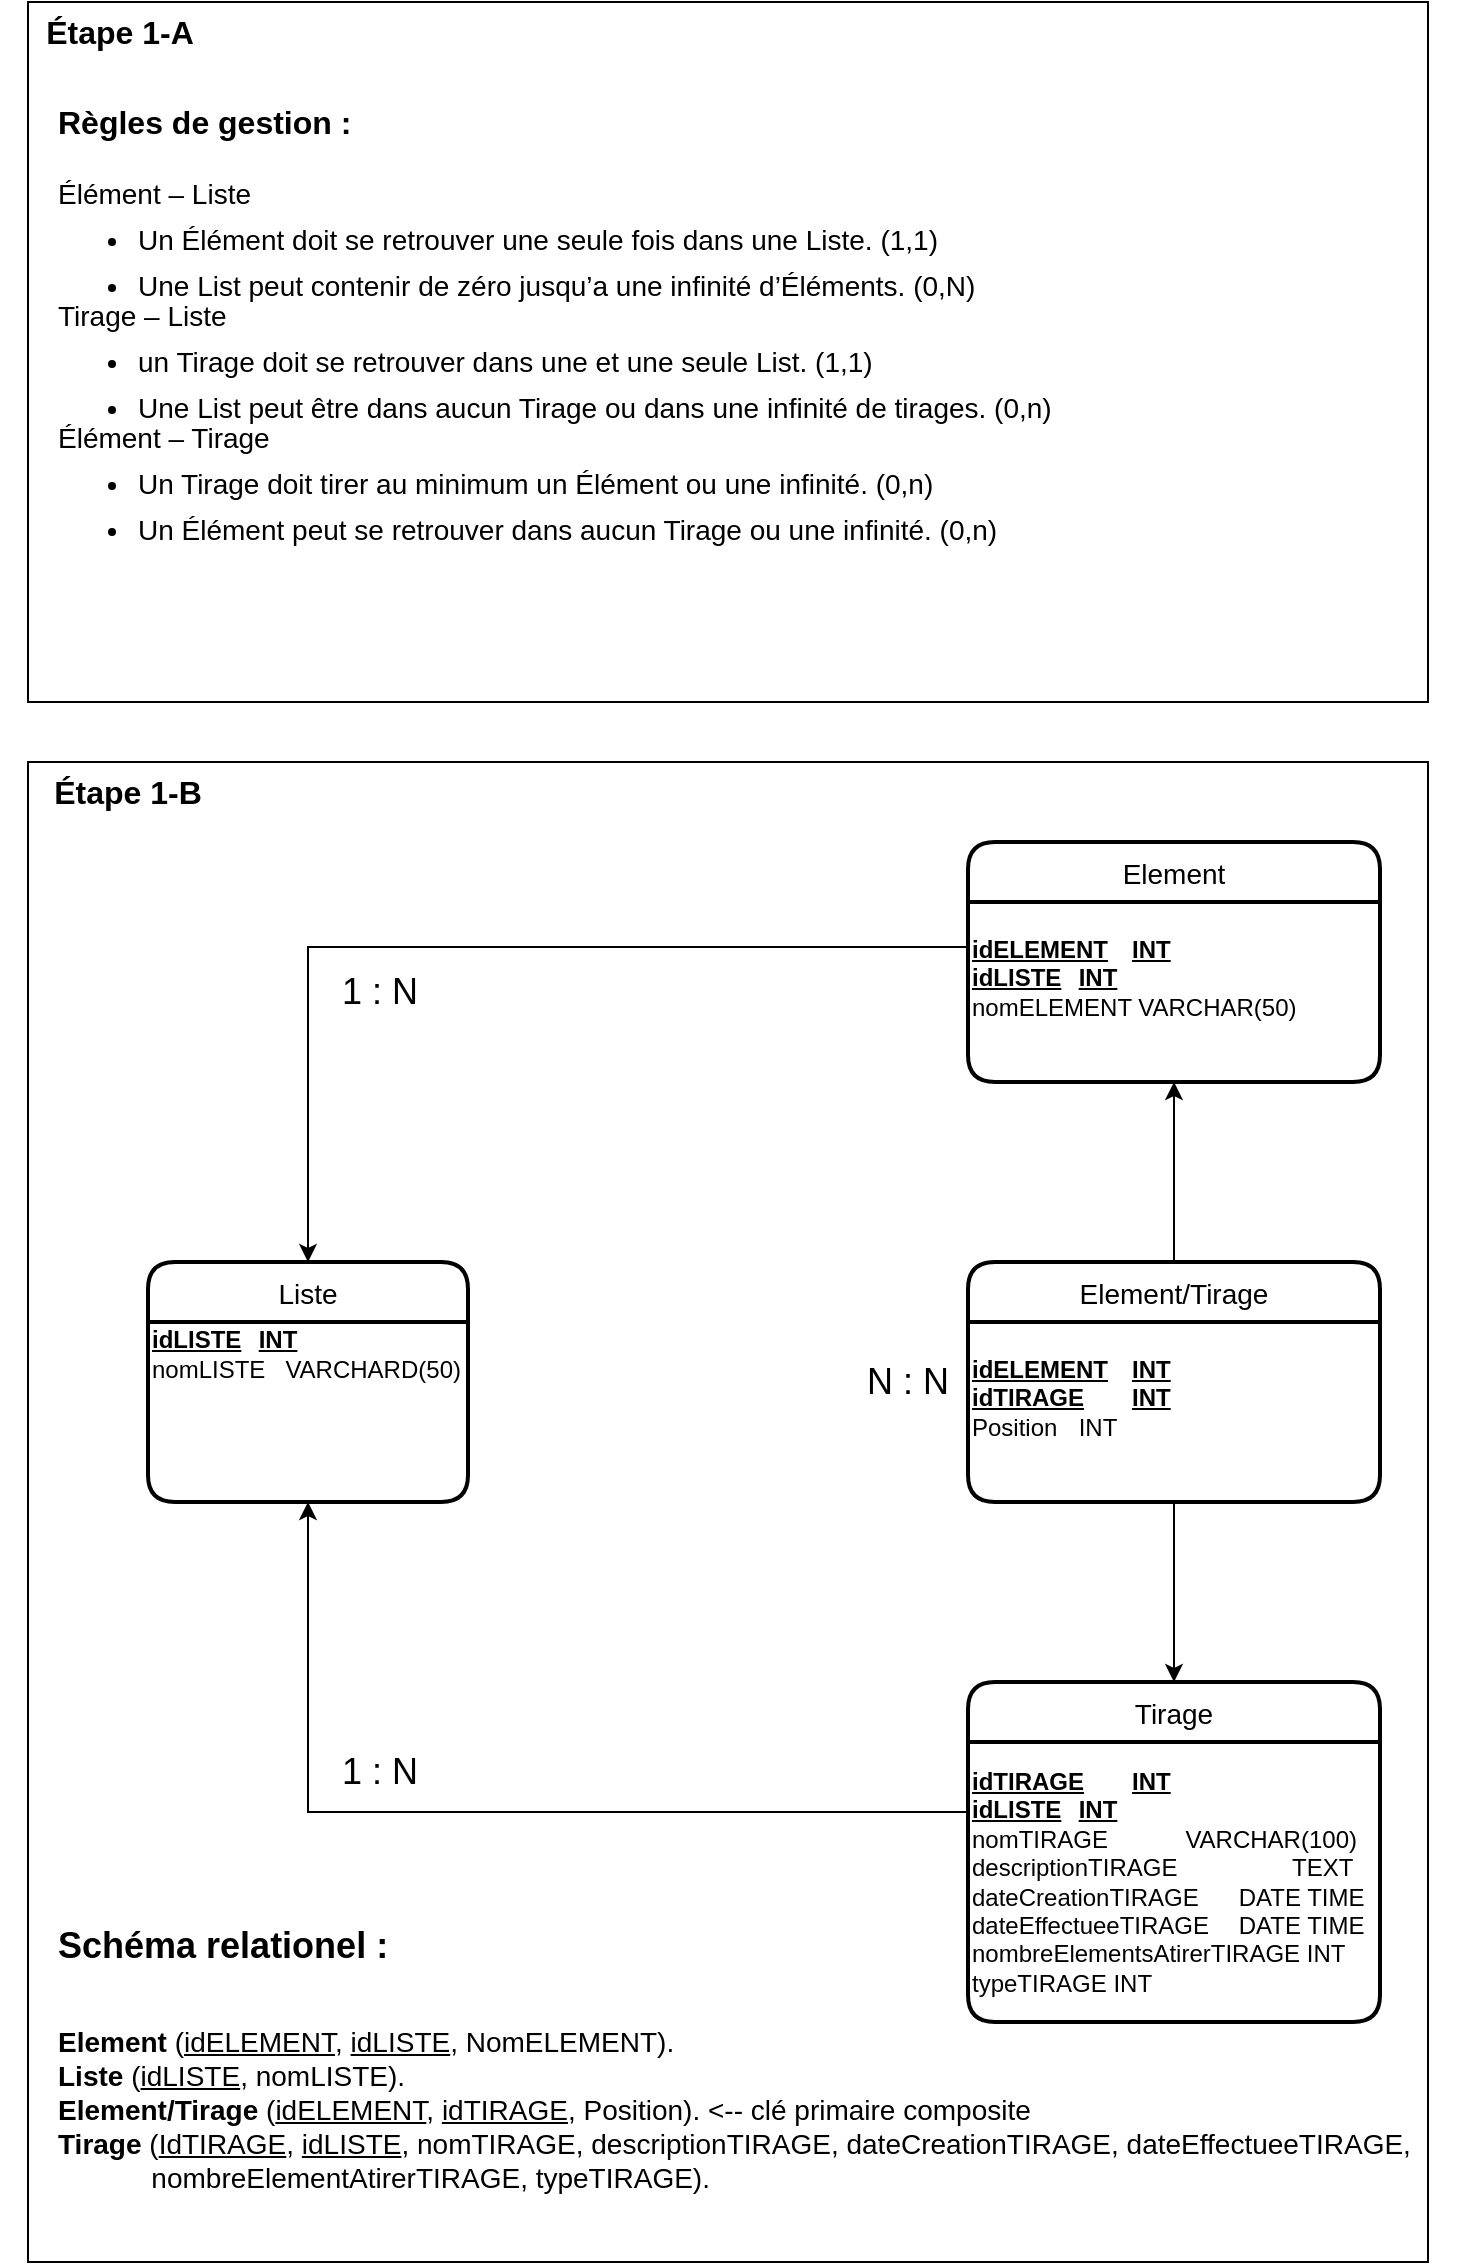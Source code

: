 <mxfile version="18.0.1" type="device"><diagram id="Z7xcnUlmo8s2zNS-Bckz" name="Page-1"><mxGraphModel dx="1662" dy="905" grid="1" gridSize="10" guides="1" tooltips="1" connect="1" arrows="1" fold="1" page="1" pageScale="1" pageWidth="827" pageHeight="1169" math="0" shadow="0"><root><mxCell id="0"/><mxCell id="1" parent="0"/><mxCell id="gF5OUVEIqd5ZKteWZ_7A-26" value="" style="rounded=0;whiteSpace=wrap;html=1;fontSize=14;" parent="1" vertex="1"><mxGeometry x="64" y="30" width="700" height="350" as="geometry"/></mxCell><mxCell id="gF5OUVEIqd5ZKteWZ_7A-22" value="" style="rounded=0;whiteSpace=wrap;html=1;fontSize=16;" parent="1" vertex="1"><mxGeometry x="64" y="410" width="700" height="750" as="geometry"/></mxCell><mxCell id="gF5OUVEIqd5ZKteWZ_7A-1" value="Element" style="swimlane;childLayout=stackLayout;horizontal=1;startSize=30;horizontalStack=0;rounded=1;fontSize=14;fontStyle=0;strokeWidth=2;resizeParent=0;resizeLast=1;shadow=0;dashed=0;align=center;" parent="1" vertex="1"><mxGeometry x="534" y="450" width="206" height="120" as="geometry"/></mxCell><mxCell id="gF5OUVEIqd5ZKteWZ_7A-4" value="&lt;u style=&quot;font-weight: bold;&quot;&gt;idELEMENT&lt;span style=&quot;white-space: pre;&quot;&gt;&#9;&lt;/span&gt;INT&lt;br&gt;&lt;/u&gt;&lt;b&gt;&lt;u&gt;idLISTE&lt;span style=&quot;white-space: pre;&quot;&gt;&#9;&lt;/span&gt;INT&lt;br&gt;&lt;/u&gt;&lt;/b&gt;nomELEMENT VARCHAR(50)&lt;br&gt;&lt;br&gt;" style="text;html=1;strokeColor=none;fillColor=none;align=left;verticalAlign=middle;whiteSpace=wrap;rounded=0;" parent="gF5OUVEIqd5ZKteWZ_7A-1" vertex="1"><mxGeometry y="30" width="206" height="90" as="geometry"/></mxCell><mxCell id="gF5OUVEIqd5ZKteWZ_7A-5" value="Tirage" style="swimlane;childLayout=stackLayout;horizontal=1;startSize=30;horizontalStack=0;rounded=1;fontSize=14;fontStyle=0;strokeWidth=2;resizeParent=0;resizeLast=1;shadow=0;dashed=0;align=center;" parent="1" vertex="1"><mxGeometry x="534" y="870" width="206" height="170" as="geometry"/></mxCell><mxCell id="gF5OUVEIqd5ZKteWZ_7A-13" value="&lt;u style=&quot;font-weight: bold;&quot;&gt;idTIRAGE&lt;span style=&quot;white-space: pre;&quot;&gt;&#9;&lt;/span&gt;INT&lt;br&gt;&lt;/u&gt;&lt;b&gt;&lt;u&gt;idLISTE&lt;span style=&quot;white-space: pre;&quot;&gt;&#9;&lt;/span&gt;INT&lt;/u&gt;&lt;/b&gt;&lt;br&gt;nomTIRAGE&lt;span style=&quot;white-space: pre;&quot;&gt;&#9;&lt;span style=&quot;white-space: pre;&quot;&gt;&#9;&lt;/span&gt;&lt;/span&gt;VARCHAR(100)&lt;br&gt;descriptionTIRAGE&lt;span style=&quot;white-space: pre;&quot;&gt;&#9;&lt;span style=&quot;white-space: pre;&quot;&gt;&#9;&lt;/span&gt;&lt;span style=&quot;white-space: pre;&quot;&gt;&#9;&lt;/span&gt;&lt;/span&gt;TEXT&lt;br&gt;dateCreationTIRAGE&lt;span style=&quot;white-space: pre;&quot;&gt;&#9;&lt;/span&gt;DATE TIME&lt;br&gt;dateEffectueeTIRAGE&lt;span style=&quot;white-space: pre;&quot;&gt;&#9;&lt;/span&gt;DATE TIME&lt;br&gt;nombreElementsAtirerTIRAGE INT&lt;br&gt;typeTIRAGE INT&lt;span style=&quot;white-space: pre;&quot;&gt;&#9;&lt;/span&gt;" style="text;html=1;strokeColor=none;fillColor=none;align=left;verticalAlign=middle;whiteSpace=wrap;rounded=0;" parent="gF5OUVEIqd5ZKteWZ_7A-5" vertex="1"><mxGeometry y="30" width="206" height="140" as="geometry"/></mxCell><mxCell id="gF5OUVEIqd5ZKteWZ_7A-20" style="edgeStyle=orthogonalEdgeStyle;rounded=0;orthogonalLoop=1;jettySize=auto;html=1;exitX=0.5;exitY=0;exitDx=0;exitDy=0;entryX=0.5;entryY=1;entryDx=0;entryDy=0;" parent="1" source="gF5OUVEIqd5ZKteWZ_7A-7" target="gF5OUVEIqd5ZKteWZ_7A-4" edge="1"><mxGeometry relative="1" as="geometry"/></mxCell><mxCell id="gF5OUVEIqd5ZKteWZ_7A-7" value="Element/Tirage" style="swimlane;childLayout=stackLayout;horizontal=1;startSize=30;horizontalStack=0;rounded=1;fontSize=14;fontStyle=0;strokeWidth=2;resizeParent=0;resizeLast=1;shadow=0;dashed=0;align=center;" parent="1" vertex="1"><mxGeometry x="534" y="660" width="206" height="120" as="geometry"/></mxCell><mxCell id="gF5OUVEIqd5ZKteWZ_7A-12" value="&lt;u&gt;&lt;b&gt;idELEMENT&lt;span style=&quot;white-space: pre;&quot;&gt;&#9;&lt;/span&gt;INT&lt;/b&gt;&lt;/u&gt;&lt;br&gt;&lt;b&gt;&lt;u&gt;idTIRAGE&lt;span style=&quot;white-space: pre;&quot;&gt;&#9;&lt;/span&gt;INT&lt;/u&gt;&lt;/b&gt;&lt;br&gt;Position&lt;span style=&quot;white-space: pre;&quot;&gt;&#9;&lt;/span&gt;INT&lt;br&gt;&lt;br&gt;" style="text;html=1;strokeColor=none;fillColor=none;align=left;verticalAlign=middle;whiteSpace=wrap;rounded=0;" parent="gF5OUVEIqd5ZKteWZ_7A-7" vertex="1"><mxGeometry y="30" width="206" height="90" as="geometry"/></mxCell><mxCell id="gF5OUVEIqd5ZKteWZ_7A-9" value="Liste" style="swimlane;childLayout=stackLayout;horizontal=1;startSize=30;horizontalStack=0;rounded=1;fontSize=14;fontStyle=0;strokeWidth=2;resizeParent=0;resizeLast=1;shadow=0;dashed=0;align=center;" parent="1" vertex="1"><mxGeometry x="124" y="660" width="160" height="120" as="geometry"/></mxCell><mxCell id="gF5OUVEIqd5ZKteWZ_7A-17" value="&lt;div style=&quot;&quot;&gt;&lt;b style=&quot;background-color: initial; text-decoration-line: underline;&quot;&gt;idLISTE&lt;span style=&quot;white-space: pre;&quot;&gt;&#9;&lt;/span&gt;INT&lt;/b&gt;&lt;/div&gt;&lt;span style=&quot;&quot;&gt;&lt;div style=&quot;&quot;&gt;&lt;span style=&quot;background-color: initial;&quot;&gt;nomLISTE&amp;nbsp; &amp;nbsp;VARCHARD(50)&lt;/span&gt;&lt;/div&gt;&lt;div style=&quot;&quot;&gt;&lt;span style=&quot;background-color: initial;&quot;&gt;&lt;br&gt;&lt;/span&gt;&lt;/div&gt;&lt;div style=&quot;&quot;&gt;&lt;span style=&quot;background-color: initial;&quot;&gt;&lt;br&gt;&lt;/span&gt;&lt;/div&gt;&lt;div style=&quot;&quot;&gt;&lt;span style=&quot;background-color: initial;&quot;&gt;&lt;br&gt;&lt;/span&gt;&lt;/div&gt;&lt;div style=&quot;&quot;&gt;&lt;span style=&quot;background-color: initial;&quot;&gt;&lt;br&gt;&lt;/span&gt;&lt;/div&gt;&lt;/span&gt;" style="text;html=1;strokeColor=none;fillColor=none;align=left;verticalAlign=middle;whiteSpace=wrap;rounded=0;" parent="gF5OUVEIqd5ZKteWZ_7A-9" vertex="1"><mxGeometry y="30" width="160" height="90" as="geometry"/></mxCell><mxCell id="gF5OUVEIqd5ZKteWZ_7A-15" style="edgeStyle=orthogonalEdgeStyle;rounded=0;orthogonalLoop=1;jettySize=auto;html=1;exitX=0;exitY=0.25;exitDx=0;exitDy=0;entryX=0.5;entryY=0;entryDx=0;entryDy=0;" parent="1" source="gF5OUVEIqd5ZKteWZ_7A-4" target="gF5OUVEIqd5ZKteWZ_7A-9" edge="1"><mxGeometry relative="1" as="geometry"/></mxCell><mxCell id="gF5OUVEIqd5ZKteWZ_7A-18" style="edgeStyle=orthogonalEdgeStyle;rounded=0;orthogonalLoop=1;jettySize=auto;html=1;exitX=0;exitY=0.25;exitDx=0;exitDy=0;entryX=0.5;entryY=1;entryDx=0;entryDy=0;" parent="1" source="gF5OUVEIqd5ZKteWZ_7A-13" target="gF5OUVEIqd5ZKteWZ_7A-17" edge="1"><mxGeometry relative="1" as="geometry"/></mxCell><mxCell id="gF5OUVEIqd5ZKteWZ_7A-21" value="&lt;b&gt;&lt;font style=&quot;font-size: 16px;&quot;&gt;Étape 1-B&lt;/font&gt;&lt;/b&gt;" style="text;html=1;strokeColor=none;fillColor=none;align=center;verticalAlign=middle;whiteSpace=wrap;rounded=0;" parent="1" vertex="1"><mxGeometry x="64" y="410" width="100" height="30" as="geometry"/></mxCell><mxCell id="gF5OUVEIqd5ZKteWZ_7A-23" value="&lt;h1 style=&quot;&quot;&gt;&lt;font style=&quot;font-size: 16px;&quot;&gt;Règles de gestion :&lt;/font&gt;&lt;/h1&gt;&lt;p style=&quot;margin-bottom: 0cm; line-height: 1px; background: transparent; font-size: 14px;&quot;&gt;&lt;font style=&quot;font-size: 14px;&quot;&gt;Élément – Liste&lt;/font&gt;&lt;/p&gt;&lt;ul style=&quot;font-size: 14px;&quot;&gt;&lt;li&gt;&lt;p style=&quot;margin-bottom: 0cm; line-height: 1px; background: transparent;&quot;&gt;&lt;font style=&quot;font-size: 14px;&quot;&gt;Un Élément doit se retrouver une seule fois dans une Liste. (1,1)&lt;/font&gt;&lt;/p&gt;&lt;/li&gt;&lt;li&gt;&lt;p style=&quot;margin-bottom: 0cm; line-height: 1px; background: transparent;&quot;&gt;&lt;font style=&quot;font-size: 14px;&quot;&gt;Une List peut contenir de zéro jusqu’a une infinité d’Éléments. (0,N)&lt;/font&gt;&lt;/p&gt;&lt;/li&gt;&lt;/ul&gt;&lt;p style=&quot;margin-bottom: 0cm; line-height: 1px; background: transparent; font-size: 14px;&quot;&gt;&lt;font style=&quot;font-size: 14px;&quot;&gt;Tirage – Liste&lt;/font&gt;&lt;/p&gt;&lt;ul style=&quot;font-size: 14px;&quot;&gt;&lt;li&gt;&lt;p style=&quot;margin-bottom: 0cm; line-height: 1px; background: transparent;&quot;&gt;&lt;font style=&quot;font-size: 14px;&quot;&gt;un Tirage doit se retrouver dans une et une seule List. (1,1)&lt;/font&gt;&lt;/p&gt;&lt;/li&gt;&lt;li&gt;&lt;p style=&quot;margin-bottom: 0cm; line-height: 1px; background: transparent;&quot;&gt;&lt;font style=&quot;font-size: 14px;&quot;&gt;Une List peut être dans aucun Tirage ou dans une infinité de tirages. (0,n)&lt;/font&gt;&lt;/p&gt;&lt;/li&gt;&lt;/ul&gt;&lt;p style=&quot;margin-bottom: 0cm; line-height: 1px; background: transparent; font-size: 14px;&quot;&gt;&lt;font style=&quot;font-size: 14px;&quot;&gt;Élément – Tirage&lt;/font&gt;&lt;/p&gt;&lt;ul style=&quot;font-size: 14px;&quot;&gt;&lt;li style=&quot;&quot;&gt;&lt;p style=&quot;margin-bottom: 0cm; line-height: 1px; background: transparent;&quot;&gt;&lt;font style=&quot;font-size: 14px;&quot;&gt;Un Tirage doit tirer au minimum un Élément ou une infinité. (0,n)&lt;/font&gt;&lt;/p&gt;&lt;/li&gt;&lt;li style=&quot;&quot;&gt;&lt;p style=&quot;margin-bottom: 0cm; line-height: 1px; background: transparent;&quot;&gt;&lt;font style=&quot;font-size: 14px;&quot;&gt;Un Élément peut se retrouver dans aucun Tirage ou une infinité. (0,n)&lt;/font&gt;&lt;/p&gt;&lt;/li&gt;&lt;/ul&gt;" style="text;html=1;strokeColor=none;fillColor=none;spacing=5;spacingTop=-20;whiteSpace=wrap;overflow=hidden;rounded=0;fontSize=16;" parent="1" vertex="1"><mxGeometry x="74" y="55" width="650" height="300" as="geometry"/></mxCell><mxCell id="gF5OUVEIqd5ZKteWZ_7A-25" value="&lt;b&gt;&lt;font style=&quot;font-size: 16px;&quot;&gt;Étape 1-A&lt;/font&gt;&lt;/b&gt;" style="text;html=1;strokeColor=none;fillColor=none;align=center;verticalAlign=middle;whiteSpace=wrap;rounded=0;" parent="1" vertex="1"><mxGeometry x="50" y="30" width="120" height="30" as="geometry"/></mxCell><mxCell id="gF5OUVEIqd5ZKteWZ_7A-27" value="&lt;h1 style=&quot;font-size: 18px;&quot;&gt;&lt;span style=&quot;background-color: initial;&quot;&gt;&lt;font style=&quot;font-size: 18px;&quot;&gt;Schéma relationel :&lt;/font&gt;&lt;/span&gt;&lt;/h1&gt;&lt;div&gt;&lt;br&gt;&lt;/div&gt;&lt;div&gt;&lt;b&gt;Element&lt;/b&gt;&lt;span style=&quot;font-weight: 400;&quot;&gt; (&lt;u&gt;idELEMENT&lt;/u&gt;, &lt;u&gt;idLISTE&lt;/u&gt;, NomELEMENT).&lt;/span&gt;&lt;/div&gt;&lt;div&gt;&lt;b&gt;Liste&lt;/b&gt;&lt;span style=&quot;font-weight: 400;&quot;&gt; (&lt;u&gt;idLISTE&lt;/u&gt;, nomLISTE).&lt;/span&gt;&lt;/div&gt;&lt;div&gt;&lt;b&gt;Element/Tirage&lt;/b&gt;&lt;span style=&quot;font-weight: 400;&quot;&gt; (&lt;u&gt;idELEMENT&lt;/u&gt;, &lt;u&gt;idTIRAGE&lt;/u&gt;, Position). &amp;lt;-- clé primaire composite&lt;/span&gt;&lt;/div&gt;&lt;div&gt;&lt;b&gt;Tirage&lt;/b&gt;&lt;span style=&quot;font-weight: 400;&quot;&gt; (&lt;u&gt;IdTIRAGE&lt;/u&gt;, &lt;u&gt;idLISTE&lt;/u&gt;, nomTIRAGE, descriptionTIRAGE, dateCreationTIRAGE, dateEffectueeTIRAGE, &lt;span style=&quot;white-space: pre;&quot;&gt;&#9;&lt;/span&gt;&amp;nbsp; &amp;nbsp; &amp;nbsp; &amp;nbsp; &amp;nbsp; &amp;nbsp; &amp;nbsp; &amp;nbsp; &amp;nbsp; nombreElementAtirerTIRAGE, typeTIRAGE).&lt;/span&gt;&lt;/div&gt;" style="text;html=1;strokeColor=none;fillColor=none;spacing=5;spacingTop=-20;whiteSpace=wrap;overflow=hidden;rounded=0;fontSize=14;" parent="1" vertex="1"><mxGeometry x="74" y="990" width="716" height="160" as="geometry"/></mxCell><mxCell id="gF5OUVEIqd5ZKteWZ_7A-30" value="N : N" style="text;html=1;strokeColor=none;fillColor=none;align=center;verticalAlign=middle;whiteSpace=wrap;rounded=0;fontSize=18;" parent="1" vertex="1"><mxGeometry x="474" y="705" width="60" height="30" as="geometry"/></mxCell><mxCell id="gF5OUVEIqd5ZKteWZ_7A-32" value="1 : N" style="text;html=1;strokeColor=none;fillColor=none;align=center;verticalAlign=middle;whiteSpace=wrap;rounded=0;fontSize=18;" parent="1" vertex="1"><mxGeometry x="210" y="900" width="60" height="30" as="geometry"/></mxCell><mxCell id="gF5OUVEIqd5ZKteWZ_7A-33" value="1 : N" style="text;html=1;strokeColor=none;fillColor=none;align=center;verticalAlign=middle;whiteSpace=wrap;rounded=0;fontSize=18;" parent="1" vertex="1"><mxGeometry x="210" y="510" width="60" height="30" as="geometry"/></mxCell><mxCell id="MDHq99FsDOTPiCSCmu7J-2" style="edgeStyle=orthogonalEdgeStyle;rounded=0;orthogonalLoop=1;jettySize=auto;html=1;exitX=0.5;exitY=1;exitDx=0;exitDy=0;" edge="1" parent="1" source="gF5OUVEIqd5ZKteWZ_7A-12" target="gF5OUVEIqd5ZKteWZ_7A-5"><mxGeometry relative="1" as="geometry"/></mxCell></root></mxGraphModel></diagram></mxfile>